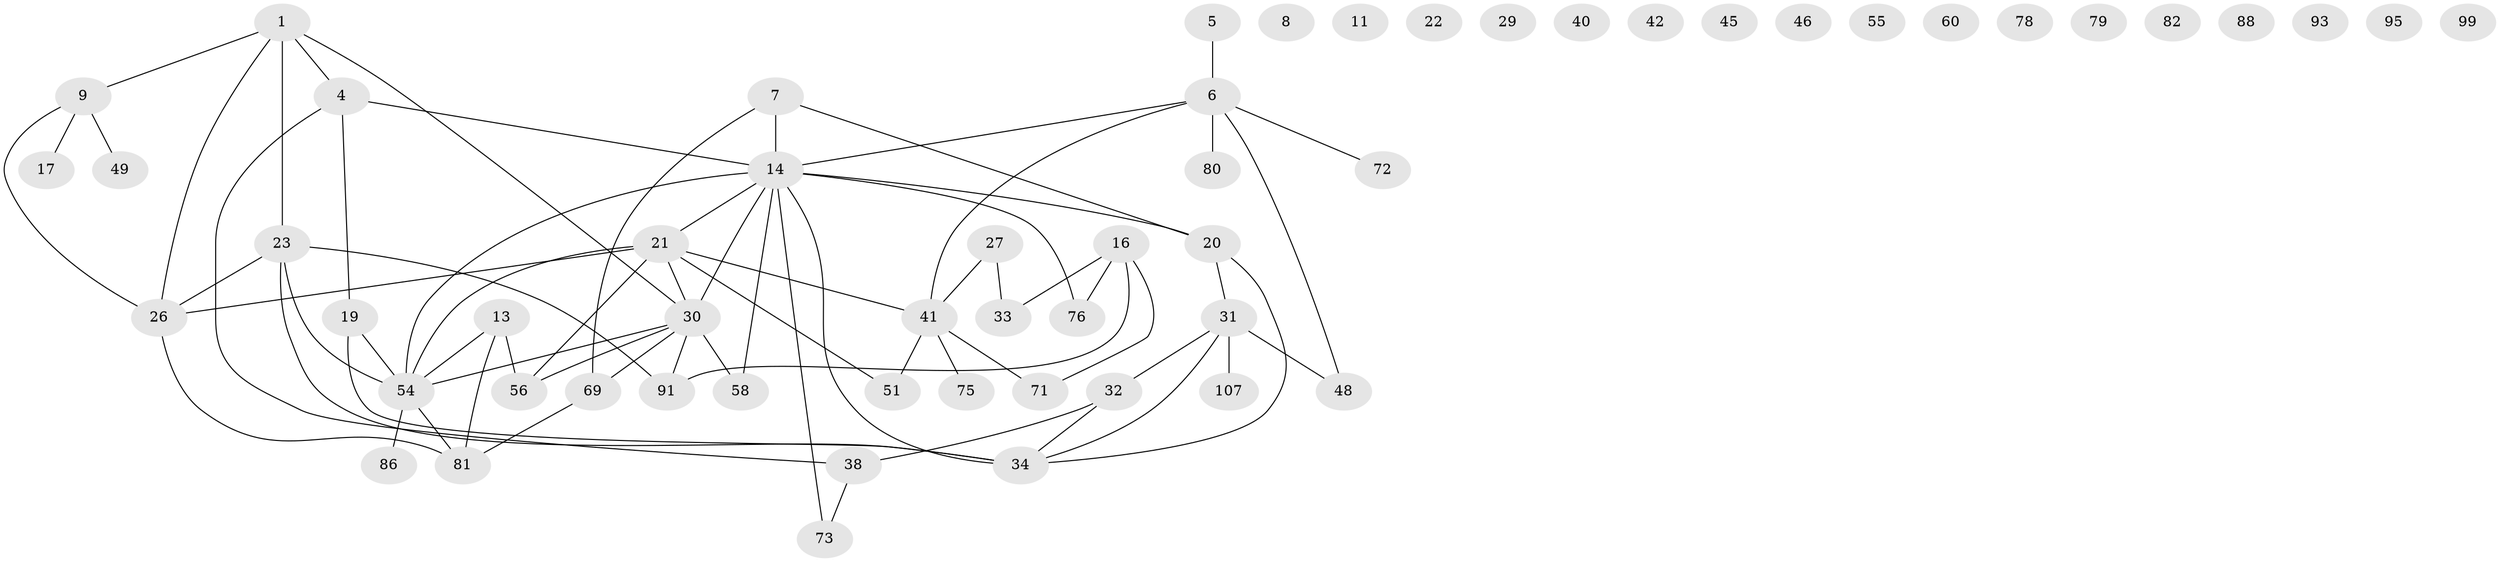 // original degree distribution, {2: 0.2807017543859649, 3: 0.19298245614035087, 4: 0.13157894736842105, 1: 0.17543859649122806, 0: 0.14035087719298245, 7: 0.008771929824561403, 6: 0.008771929824561403, 5: 0.06140350877192982}
// Generated by graph-tools (version 1.1) at 2025/13/03/09/25 04:13:09]
// undirected, 57 vertices, 70 edges
graph export_dot {
graph [start="1"]
  node [color=gray90,style=filled];
  1 [super="+2+3"];
  4;
  5 [super="+10"];
  6 [super="+94+59"];
  7 [super="+12+50"];
  8;
  9 [super="+63+35"];
  11 [super="+85"];
  13 [super="+15"];
  14 [super="+25"];
  16 [super="+18"];
  17 [super="+52"];
  19 [super="+28"];
  20 [super="+101+37"];
  21 [super="+24"];
  22;
  23 [super="+53"];
  26 [super="+83+47"];
  27;
  29;
  30 [super="+43"];
  31 [super="+109+36+70"];
  32 [super="+57"];
  33 [super="+68"];
  34 [super="+61"];
  38 [super="+87"];
  40;
  41 [super="+100+65"];
  42;
  45;
  46;
  48 [super="+102"];
  49;
  51;
  54 [super="+108+92"];
  55;
  56 [super="+62"];
  58;
  60;
  69;
  71;
  72;
  73;
  75;
  76;
  78;
  79;
  80;
  81 [super="+89"];
  82;
  86;
  88;
  91 [super="+96"];
  93;
  95;
  99;
  107;
  1 -- 4;
  1 -- 23;
  1 -- 26;
  1 -- 9;
  1 -- 30;
  4 -- 14;
  4 -- 38;
  4 -- 19;
  5 -- 6;
  6 -- 14;
  6 -- 41;
  6 -- 48;
  6 -- 80;
  6 -- 72;
  7 -- 20;
  7 -- 69;
  7 -- 14;
  9 -- 17;
  9 -- 49;
  9 -- 26;
  13 -- 81;
  13 -- 54;
  13 -- 56;
  14 -- 73;
  14 -- 76;
  14 -- 54;
  14 -- 58;
  14 -- 21;
  14 -- 30;
  14 -- 34;
  14 -- 20;
  16 -- 91;
  16 -- 71;
  16 -- 76;
  16 -- 33;
  19 -- 34;
  19 -- 54;
  20 -- 34;
  20 -- 31;
  21 -- 51;
  21 -- 54;
  21 -- 26;
  21 -- 41;
  21 -- 30;
  21 -- 56;
  23 -- 34;
  23 -- 91;
  23 -- 26;
  23 -- 54;
  26 -- 81;
  27 -- 41;
  27 -- 33;
  30 -- 91 [weight=2];
  30 -- 69;
  30 -- 54;
  30 -- 56;
  30 -- 58;
  31 -- 48;
  31 -- 32;
  31 -- 107;
  31 -- 34;
  32 -- 34;
  32 -- 38;
  38 -- 73;
  41 -- 51;
  41 -- 71;
  41 -- 75;
  54 -- 81;
  54 -- 86;
  69 -- 81;
}
